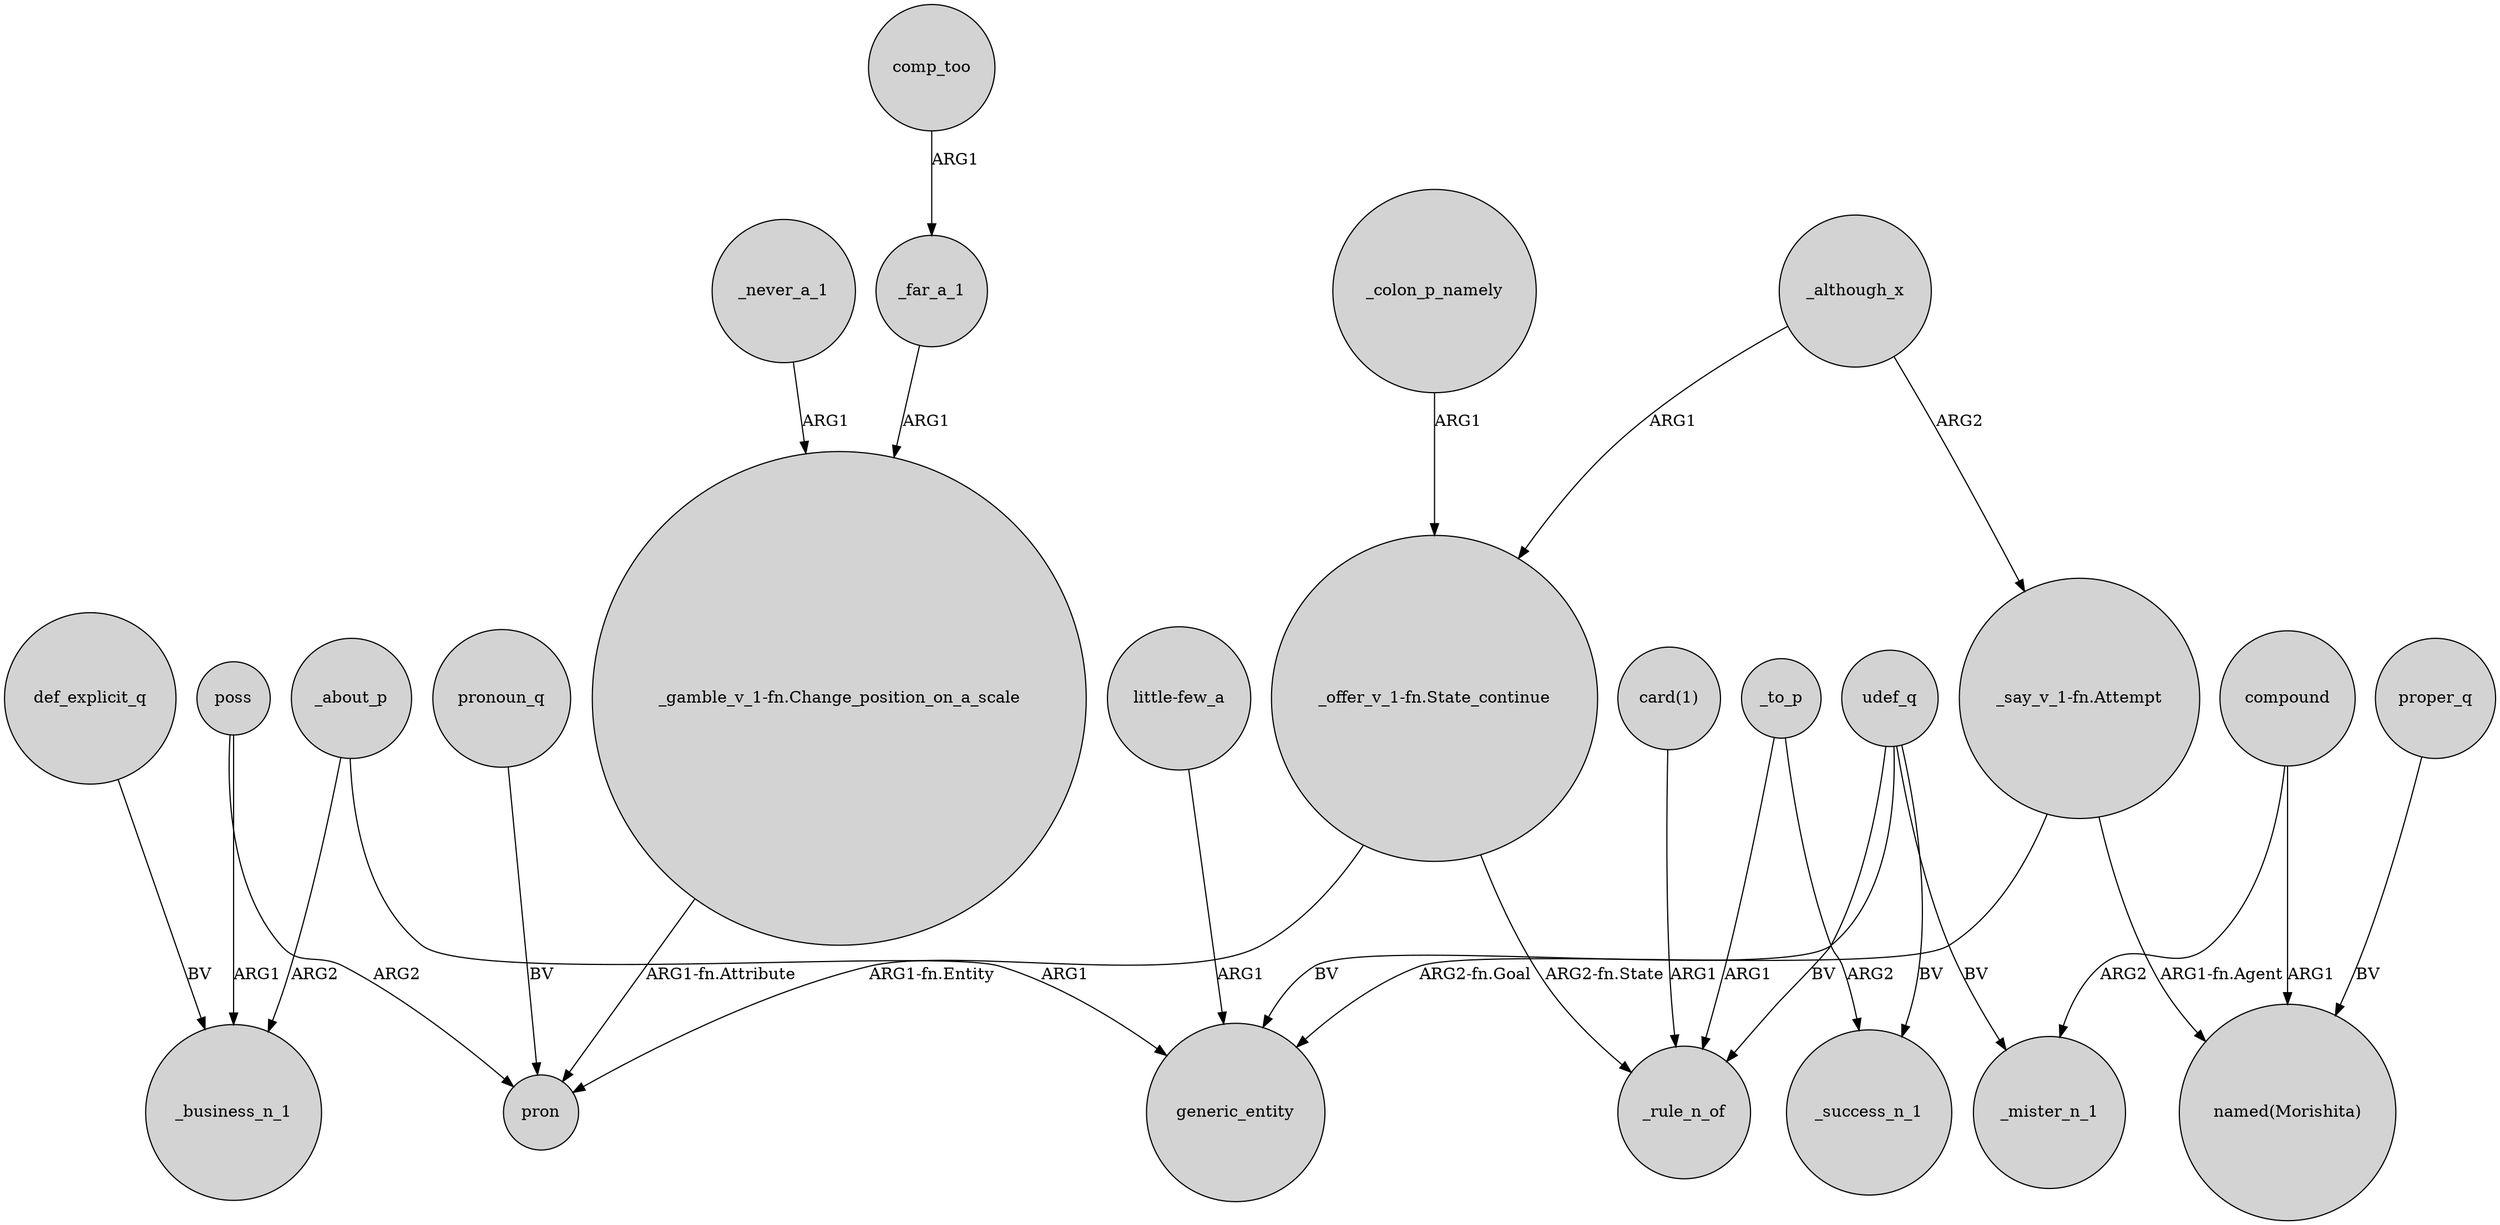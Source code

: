 digraph {
	node [shape=circle style=filled]
	def_explicit_q -> _business_n_1 [label=BV]
	comp_too -> _far_a_1 [label=ARG1]
	_although_x -> "_say_v_1-fn.Attempt" [label=ARG2]
	compound -> _mister_n_1 [label=ARG2]
	poss -> _business_n_1 [label=ARG1]
	"_say_v_1-fn.Attempt" -> "named(Morishita)" [label="ARG1-fn.Agent"]
	"_offer_v_1-fn.State_continue" -> _rule_n_of [label="ARG2-fn.State"]
	_to_p -> _rule_n_of [label=ARG1]
	"_say_v_1-fn.Attempt" -> generic_entity [label="ARG2-fn.Goal"]
	"_offer_v_1-fn.State_continue" -> pron [label="ARG1-fn.Entity"]
	udef_q -> _mister_n_1 [label=BV]
	"little-few_a" -> generic_entity [label=ARG1]
	udef_q -> generic_entity [label=BV]
	udef_q -> _success_n_1 [label=BV]
	_never_a_1 -> "_gamble_v_1-fn.Change_position_on_a_scale" [label=ARG1]
	pronoun_q -> pron [label=BV]
	poss -> pron [label=ARG2]
	_about_p -> generic_entity [label=ARG1]
	"_gamble_v_1-fn.Change_position_on_a_scale" -> pron [label="ARG1-fn.Attribute"]
	proper_q -> "named(Morishita)" [label=BV]
	udef_q -> _rule_n_of [label=BV]
	_far_a_1 -> "_gamble_v_1-fn.Change_position_on_a_scale" [label=ARG1]
	_to_p -> _success_n_1 [label=ARG2]
	_colon_p_namely -> "_offer_v_1-fn.State_continue" [label=ARG1]
	compound -> "named(Morishita)" [label=ARG1]
	"card(1)" -> _rule_n_of [label=ARG1]
	_although_x -> "_offer_v_1-fn.State_continue" [label=ARG1]
	_about_p -> _business_n_1 [label=ARG2]
}
